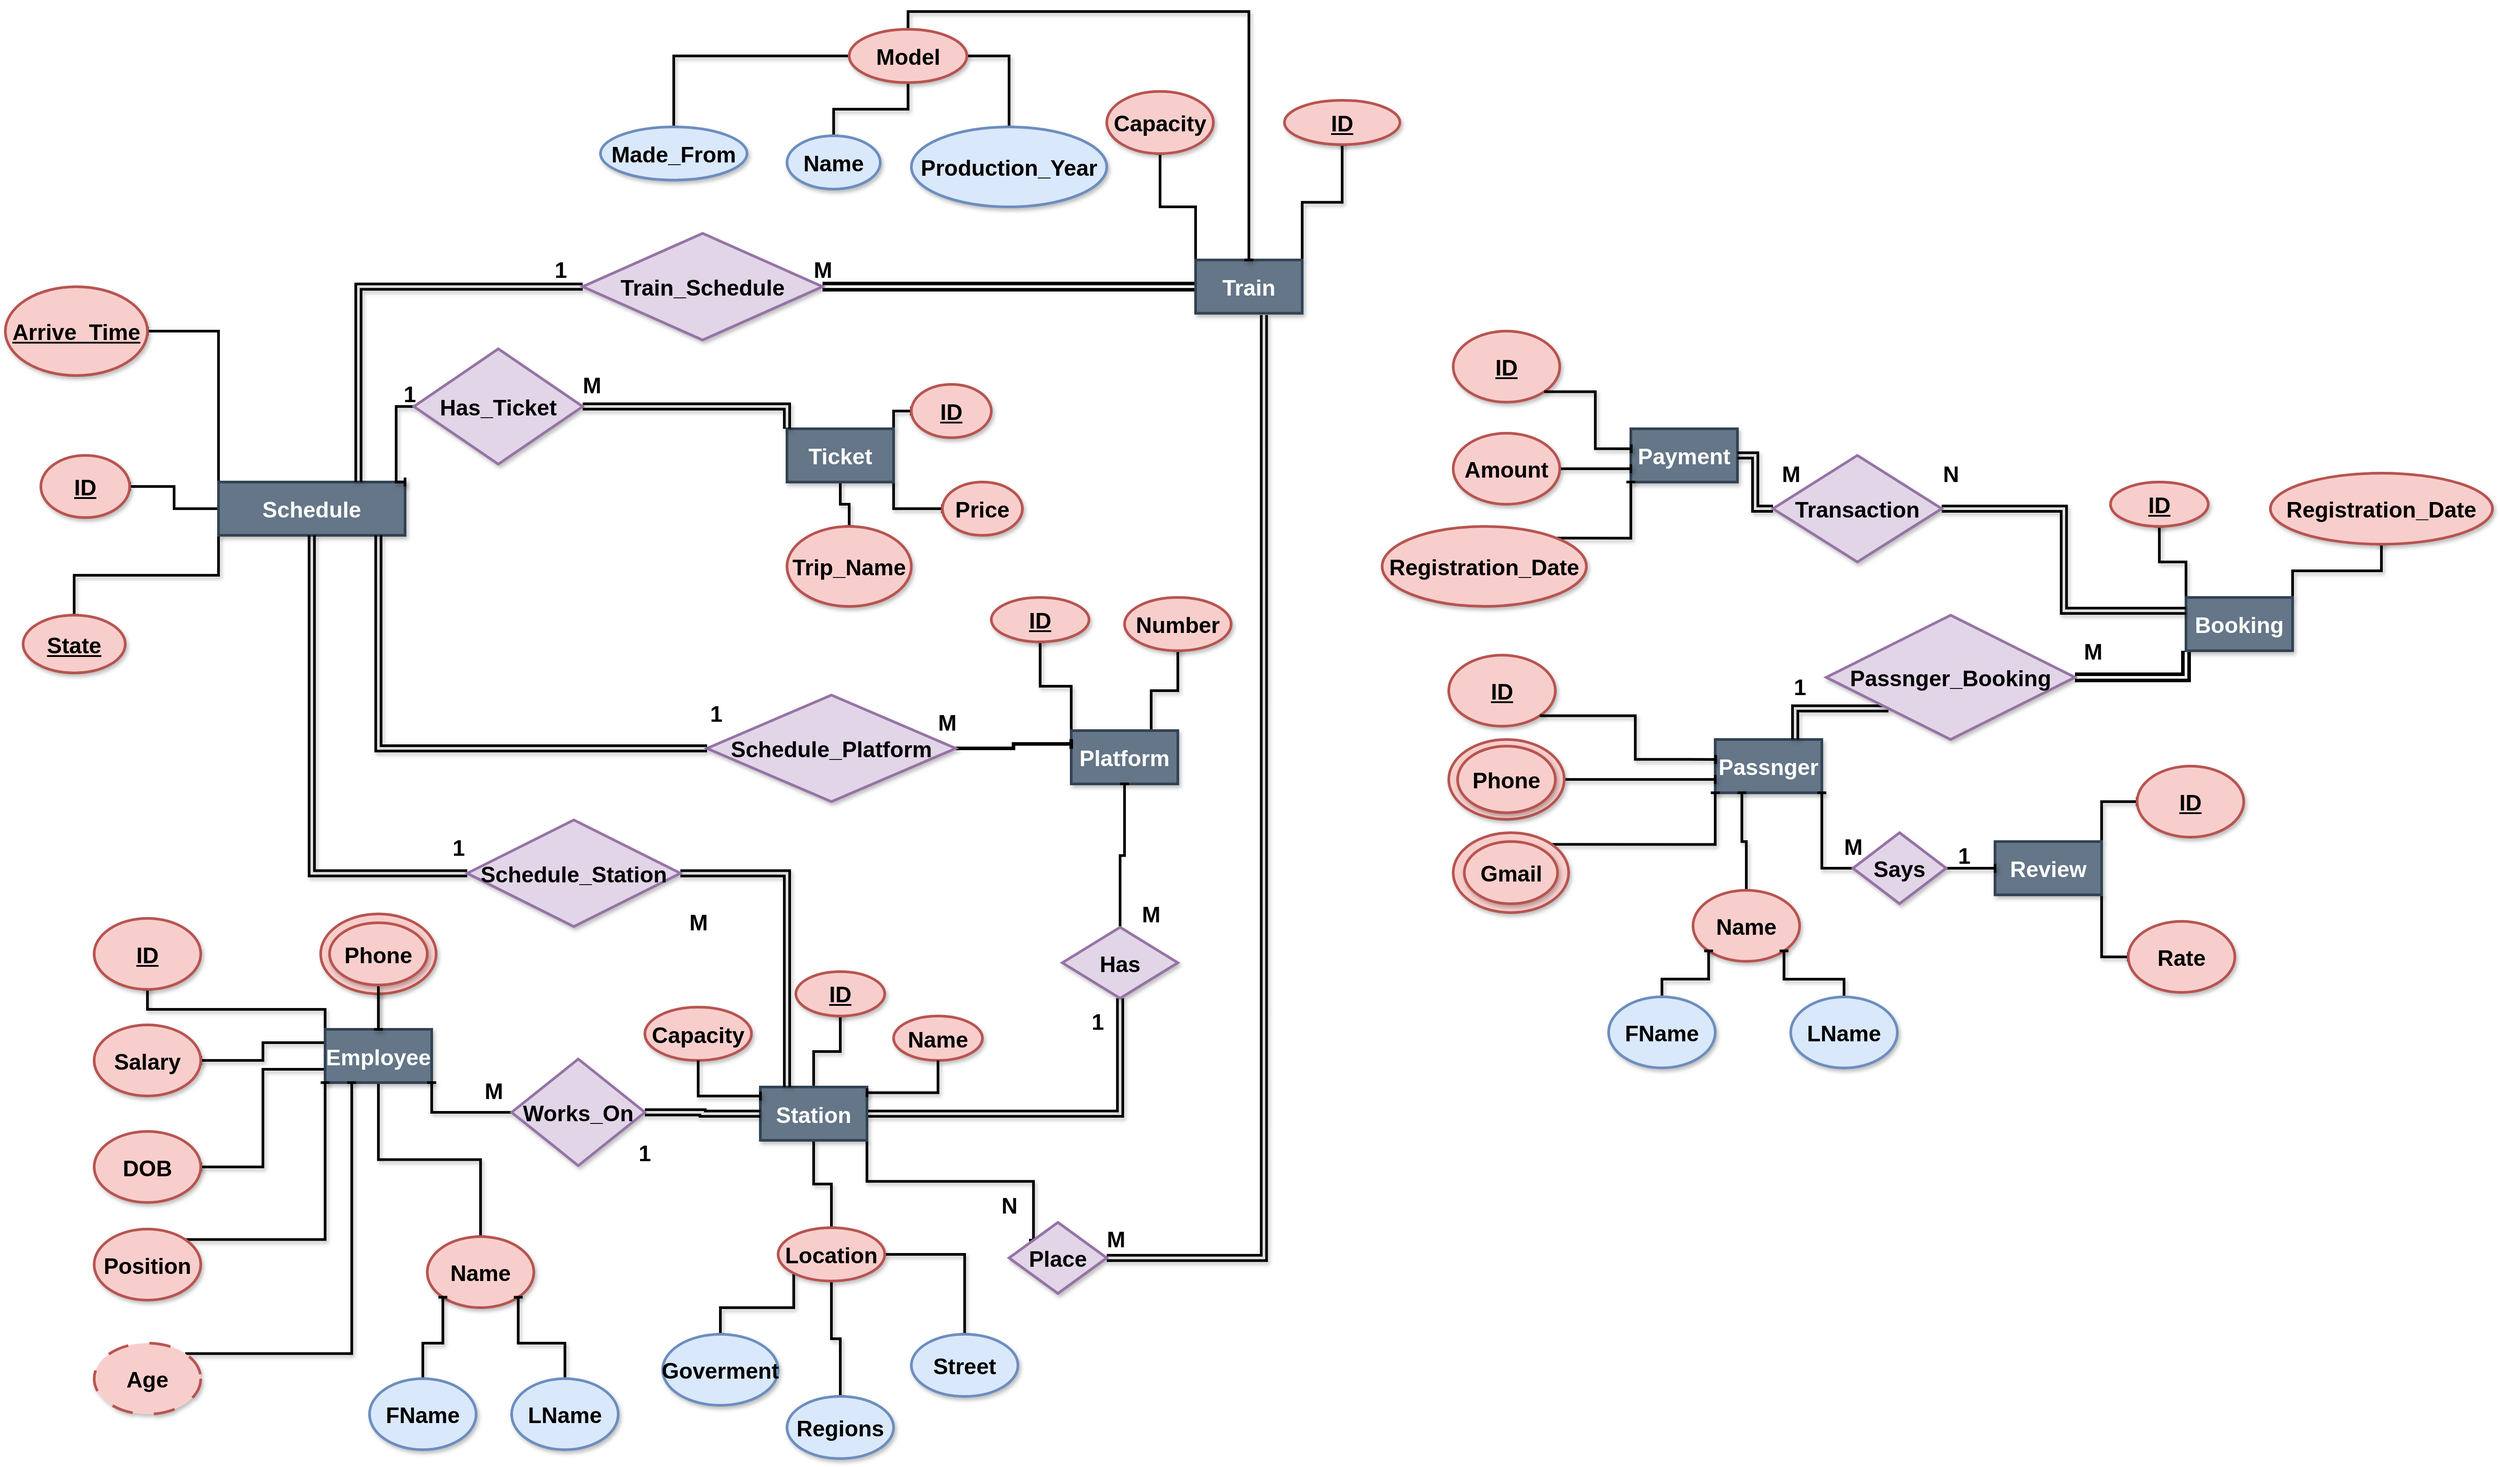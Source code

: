 <mxfile version="22.1.16" type="device">
  <diagram id="R2lEEEUBdFMjLlhIrx00" name="Page-1">
    <mxGraphModel dx="3810" dy="2969" grid="1" gridSize="10" guides="0" tooltips="1" connect="1" arrows="1" fold="1" page="1" pageScale="1" pageWidth="850" pageHeight="1100" background="none" math="0" shadow="0" extFonts="Permanent Marker^https://fonts.googleapis.com/css?family=Permanent+Marker">
      <root>
        <mxCell id="0" />
        <mxCell id="1" parent="0" />
        <mxCell id="3vPyPZb5oFQ2m6JWZ5wa-11" value="" style="edgeStyle=orthogonalEdgeStyle;rounded=0;orthogonalLoop=1;jettySize=auto;html=1;shadow=1;fontStyle=1;fontSize=25;endArrow=baseDash;endFill=0;strokeWidth=3;" parent="1" source="3vPyPZb5oFQ2m6JWZ5wa-1" target="3vPyPZb5oFQ2m6JWZ5wa-10" edge="1">
          <mxGeometry relative="1" as="geometry" />
        </mxCell>
        <mxCell id="3vPyPZb5oFQ2m6JWZ5wa-19" value="" style="edgeStyle=orthogonalEdgeStyle;rounded=0;orthogonalLoop=1;jettySize=auto;html=1;shadow=1;fontStyle=1;fontSize=25;endArrow=baseDash;endFill=0;strokeWidth=3;" parent="1" source="3vPyPZb5oFQ2m6JWZ5wa-1" target="3vPyPZb5oFQ2m6JWZ5wa-18" edge="1">
          <mxGeometry relative="1" as="geometry" />
        </mxCell>
        <mxCell id="1EAo7p61quaP7OBLnCX9-48" style="edgeStyle=orthogonalEdgeStyle;rounded=0;orthogonalLoop=1;jettySize=auto;html=1;exitX=1;exitY=1;exitDx=0;exitDy=0;entryX=0;entryY=0;entryDx=0;entryDy=0;endArrow=baseDash;endFill=0;fontStyle=1;fontSize=25;strokeWidth=3;shadow=1;" parent="1" source="3vPyPZb5oFQ2m6JWZ5wa-1" target="1EAo7p61quaP7OBLnCX9-45" edge="1">
          <mxGeometry relative="1" as="geometry" />
        </mxCell>
        <mxCell id="XgsJs7H9sYoSa-Ch-RPL-47" style="edgeStyle=orthogonalEdgeStyle;rounded=0;orthogonalLoop=1;jettySize=auto;html=1;exitX=1;exitY=0.5;exitDx=0;exitDy=0;entryX=0.5;entryY=1;entryDx=0;entryDy=0;elbow=vertical;shape=link;strokeWidth=3;shadow=1;fontSize=25;fontStyle=1" parent="1" source="3vPyPZb5oFQ2m6JWZ5wa-1" target="1EAo7p61quaP7OBLnCX9-1" edge="1">
          <mxGeometry relative="1" as="geometry" />
        </mxCell>
        <mxCell id="3vPyPZb5oFQ2m6JWZ5wa-1" value="Station" style="rounded=0;whiteSpace=wrap;html=1;shadow=1;fontStyle=1;fontSize=25;fillColor=#647687;fontColor=#ffffff;strokeColor=#314354;strokeWidth=3;" parent="1" vertex="1">
          <mxGeometry x="110" y="291.5" width="120" height="60" as="geometry" />
        </mxCell>
        <mxCell id="3vPyPZb5oFQ2m6JWZ5wa-10" value="&lt;p style=&quot;line-height: 110%; font-size: 25px;&quot;&gt;&lt;span style=&quot;font-size: 25px;&quot;&gt;&lt;u style=&quot;font-size: 25px;&quot;&gt;ID&lt;/u&gt;&lt;/span&gt;&lt;/p&gt;" style="ellipse;whiteSpace=wrap;html=1;rounded=0;shadow=1;fontStyle=1;fontSize=25;fillColor=#f8cecc;strokeColor=#b85450;strokeWidth=3;" parent="1" vertex="1">
          <mxGeometry x="150" y="161.5" width="100" height="50" as="geometry" />
        </mxCell>
        <mxCell id="3vPyPZb5oFQ2m6JWZ5wa-15" value="Name" style="ellipse;whiteSpace=wrap;html=1;shadow=1;fontStyle=1;fontSize=25;fillColor=#f8cecc;strokeColor=#b85450;strokeWidth=3;" parent="1" vertex="1">
          <mxGeometry x="260" y="211.5" width="100" height="50" as="geometry" />
        </mxCell>
        <mxCell id="3vPyPZb5oFQ2m6JWZ5wa-17" value="Capacity" style="ellipse;whiteSpace=wrap;html=1;fillColor=#f8cecc;strokeColor=#b85450;fontStyle=1;fontSize=25;strokeWidth=3;shadow=1;" parent="1" vertex="1">
          <mxGeometry x="-20" y="201.5" width="120" height="60" as="geometry" />
        </mxCell>
        <mxCell id="3vPyPZb5oFQ2m6JWZ5wa-22" style="edgeStyle=orthogonalEdgeStyle;rounded=0;orthogonalLoop=1;jettySize=auto;html=1;exitX=0.5;exitY=1;exitDx=0;exitDy=0;shadow=1;fontStyle=1;fontSize=25;endArrow=baseDash;endFill=0;strokeWidth=3;" parent="1" source="3vPyPZb5oFQ2m6JWZ5wa-18" target="3vPyPZb5oFQ2m6JWZ5wa-23" edge="1">
          <mxGeometry relative="1" as="geometry">
            <mxPoint x="180.0" y="540" as="targetPoint" />
          </mxGeometry>
        </mxCell>
        <mxCell id="3vPyPZb5oFQ2m6JWZ5wa-24" style="edgeStyle=orthogonalEdgeStyle;rounded=0;orthogonalLoop=1;jettySize=auto;html=1;exitX=0;exitY=1;exitDx=0;exitDy=0;shadow=1;fontStyle=1;fontSize=25;endArrow=baseDash;endFill=0;strokeWidth=3;" parent="1" source="3vPyPZb5oFQ2m6JWZ5wa-18" target="3vPyPZb5oFQ2m6JWZ5wa-28" edge="1">
          <mxGeometry relative="1" as="geometry">
            <mxPoint x="70" y="542.5" as="targetPoint" />
          </mxGeometry>
        </mxCell>
        <mxCell id="DPTpgvz85yJJXa_czrge-13" style="edgeStyle=orthogonalEdgeStyle;rounded=0;orthogonalLoop=1;jettySize=auto;html=1;exitX=1;exitY=0.5;exitDx=0;exitDy=0;endArrow=baseDash;endFill=0;fontStyle=1;fontSize=25;strokeWidth=3;shadow=1;" parent="1" source="3vPyPZb5oFQ2m6JWZ5wa-18" target="3vPyPZb5oFQ2m6JWZ5wa-21" edge="1">
          <mxGeometry relative="1" as="geometry" />
        </mxCell>
        <mxCell id="3vPyPZb5oFQ2m6JWZ5wa-18" value="Location" style="ellipse;whiteSpace=wrap;html=1;rounded=0;shadow=1;fontStyle=1;fontSize=25;fillColor=#f8cecc;strokeColor=#b85450;strokeWidth=3;" parent="1" vertex="1">
          <mxGeometry x="130" y="450" width="120" height="60" as="geometry" />
        </mxCell>
        <mxCell id="3vPyPZb5oFQ2m6JWZ5wa-21" value="Street" style="ellipse;whiteSpace=wrap;html=1;shadow=1;fontStyle=1;fontSize=25;fillColor=#dae8fc;strokeColor=#6c8ebf;strokeWidth=3;" parent="1" vertex="1">
          <mxGeometry x="280" y="570" width="120" height="70" as="geometry" />
        </mxCell>
        <mxCell id="3vPyPZb5oFQ2m6JWZ5wa-23" value="Regions" style="ellipse;whiteSpace=wrap;html=1;shadow=1;fontStyle=1;fontSize=25;fillColor=#dae8fc;strokeColor=#6c8ebf;strokeWidth=3;" parent="1" vertex="1">
          <mxGeometry x="140" y="640" width="120" height="70" as="geometry" />
        </mxCell>
        <mxCell id="3vPyPZb5oFQ2m6JWZ5wa-28" value="Goverment" style="ellipse;whiteSpace=wrap;html=1;fontStyle=1;fillColor=#dae8fc;strokeColor=#6c8ebf;fontSize=25;strokeWidth=3;shadow=1;" parent="1" vertex="1">
          <mxGeometry y="570" width="130" height="80" as="geometry" />
        </mxCell>
        <mxCell id="3vPyPZb5oFQ2m6JWZ5wa-30" style="edgeStyle=orthogonalEdgeStyle;rounded=0;orthogonalLoop=1;jettySize=auto;html=1;exitX=0;exitY=0;exitDx=0;exitDy=0;shadow=1;fontStyle=1;fontSize=25;endArrow=baseDash;endFill=0;strokeWidth=3;" parent="1" source="3vPyPZb5oFQ2m6JWZ5wa-29" target="3vPyPZb5oFQ2m6JWZ5wa-31" edge="1">
          <mxGeometry relative="1" as="geometry">
            <mxPoint x="400" y="-240" as="targetPoint" />
          </mxGeometry>
        </mxCell>
        <mxCell id="3vPyPZb5oFQ2m6JWZ5wa-34" style="edgeStyle=orthogonalEdgeStyle;rounded=0;orthogonalLoop=1;jettySize=auto;html=1;exitX=0.75;exitY=0;exitDx=0;exitDy=0;shadow=1;fontStyle=1;fontSize=25;endArrow=baseDash;endFill=0;strokeWidth=3;" parent="1" source="3vPyPZb5oFQ2m6JWZ5wa-29" target="3vPyPZb5oFQ2m6JWZ5wa-35" edge="1">
          <mxGeometry relative="1" as="geometry">
            <mxPoint x="490" y="-240" as="targetPoint" />
          </mxGeometry>
        </mxCell>
        <mxCell id="3vPyPZb5oFQ2m6JWZ5wa-29" value="Platform" style="rounded=0;whiteSpace=wrap;html=1;shadow=1;fontStyle=1;fontSize=25;fillColor=#647687;fontColor=#ffffff;strokeColor=#314354;strokeWidth=3;" parent="1" vertex="1">
          <mxGeometry x="460" y="-110" width="120" height="60" as="geometry" />
        </mxCell>
        <mxCell id="3vPyPZb5oFQ2m6JWZ5wa-31" value="&lt;u style=&quot;font-size: 25px;&quot;&gt;ID&lt;/u&gt;" style="ellipse;whiteSpace=wrap;html=1;shadow=1;fontStyle=1;fontSize=25;fillColor=#f8cecc;strokeColor=#b85450;strokeWidth=3;" parent="1" vertex="1">
          <mxGeometry x="370" y="-260" width="110" height="50" as="geometry" />
        </mxCell>
        <mxCell id="3vPyPZb5oFQ2m6JWZ5wa-35" value="Number" style="ellipse;whiteSpace=wrap;html=1;shadow=1;fontStyle=1;fontSize=25;fillColor=#f8cecc;strokeColor=#b85450;strokeWidth=3;" parent="1" vertex="1">
          <mxGeometry x="520" y="-260" width="120" height="60" as="geometry" />
        </mxCell>
        <mxCell id="XgsJs7H9sYoSa-Ch-RPL-20" style="edgeStyle=orthogonalEdgeStyle;rounded=0;orthogonalLoop=1;jettySize=auto;html=1;exitX=1;exitY=0;exitDx=0;exitDy=0;elbow=vertical;endArrow=baseDash;endFill=0;strokeWidth=3;shadow=1;fontSize=25;fontStyle=1" parent="1" source="3vPyPZb5oFQ2m6JWZ5wa-36" target="3vPyPZb5oFQ2m6JWZ5wa-42" edge="1">
          <mxGeometry relative="1" as="geometry" />
        </mxCell>
        <mxCell id="XgsJs7H9sYoSa-Ch-RPL-66" style="edgeStyle=orthogonalEdgeStyle;rounded=0;orthogonalLoop=1;jettySize=auto;html=1;exitX=0;exitY=0.5;exitDx=0;exitDy=0;entryX=1;entryY=0.5;entryDx=0;entryDy=0;elbow=vertical;shape=link;strokeWidth=4;fontSize=25;fontStyle=1" parent="1" source="3vPyPZb5oFQ2m6JWZ5wa-36" target="1EAo7p61quaP7OBLnCX9-14" edge="1">
          <mxGeometry relative="1" as="geometry" />
        </mxCell>
        <mxCell id="XgsJs7H9sYoSa-Ch-RPL-79" style="edgeStyle=orthogonalEdgeStyle;rounded=0;orthogonalLoop=1;jettySize=auto;html=1;exitX=0;exitY=0;exitDx=0;exitDy=0;entryX=0.5;entryY=1;entryDx=0;entryDy=0;elbow=vertical;strokeWidth=3;endArrow=baseDash;endFill=0;" parent="1" source="3vPyPZb5oFQ2m6JWZ5wa-36" target="3vPyPZb5oFQ2m6JWZ5wa-44" edge="1">
          <mxGeometry relative="1" as="geometry" />
        </mxCell>
        <mxCell id="3vPyPZb5oFQ2m6JWZ5wa-36" value="&lt;font style=&quot;font-size: 25px;&quot;&gt;Train&lt;/font&gt;" style="rounded=0;whiteSpace=wrap;html=1;shadow=1;fontStyle=1;fontSize=25;fillColor=#647687;fontColor=#ffffff;strokeColor=#314354;strokeWidth=3;" parent="1" vertex="1">
          <mxGeometry x="600" y="-640.14" width="120" height="60" as="geometry" />
        </mxCell>
        <mxCell id="3vPyPZb5oFQ2m6JWZ5wa-42" value="&lt;u style=&quot;font-size: 25px;&quot;&gt;&lt;font style=&quot;font-size: 25px;&quot;&gt;ID&lt;/font&gt;&lt;/u&gt;" style="ellipse;whiteSpace=wrap;html=1;shadow=1;fontStyle=1;fontSize=25;fillColor=#f8cecc;strokeColor=#b85450;strokeWidth=3;" parent="1" vertex="1">
          <mxGeometry x="700" y="-820" width="130" height="49.86" as="geometry" />
        </mxCell>
        <mxCell id="3vPyPZb5oFQ2m6JWZ5wa-44" value="&lt;font style=&quot;font-size: 25px;&quot;&gt;Capacity&lt;/font&gt;" style="ellipse;whiteSpace=wrap;html=1;shadow=1;fontStyle=1;fontSize=25;fillColor=#f8cecc;strokeColor=#b85450;strokeWidth=3;" parent="1" vertex="1">
          <mxGeometry x="500" y="-830" width="120" height="70" as="geometry" />
        </mxCell>
        <mxCell id="3vPyPZb5oFQ2m6JWZ5wa-47" style="edgeStyle=orthogonalEdgeStyle;rounded=0;orthogonalLoop=1;jettySize=auto;html=1;exitX=1;exitY=0.5;exitDx=0;exitDy=0;shadow=1;fontStyle=1;fontSize=25;endArrow=baseDash;endFill=0;strokeWidth=3;" parent="1" source="3vPyPZb5oFQ2m6JWZ5wa-46" target="3vPyPZb5oFQ2m6JWZ5wa-48" edge="1">
          <mxGeometry relative="1" as="geometry">
            <mxPoint x="380" y="-750.0" as="targetPoint" />
          </mxGeometry>
        </mxCell>
        <mxCell id="3vPyPZb5oFQ2m6JWZ5wa-49" style="edgeStyle=orthogonalEdgeStyle;rounded=0;orthogonalLoop=1;jettySize=auto;html=1;exitX=0.5;exitY=1;exitDx=0;exitDy=0;shadow=1;fontStyle=1;fontSize=25;endArrow=baseDash;endFill=0;strokeWidth=3;" parent="1" source="3vPyPZb5oFQ2m6JWZ5wa-46" target="3vPyPZb5oFQ2m6JWZ5wa-50" edge="1">
          <mxGeometry relative="1" as="geometry">
            <mxPoint x="270" y="-750.0" as="targetPoint" />
          </mxGeometry>
        </mxCell>
        <mxCell id="3vPyPZb5oFQ2m6JWZ5wa-51" style="edgeStyle=orthogonalEdgeStyle;rounded=0;orthogonalLoop=1;jettySize=auto;html=1;exitX=0;exitY=0.5;exitDx=0;exitDy=0;shadow=1;fontStyle=1;fontSize=25;endArrow=baseDash;endFill=0;strokeWidth=3;" parent="1" source="3vPyPZb5oFQ2m6JWZ5wa-46" target="3vPyPZb5oFQ2m6JWZ5wa-52" edge="1">
          <mxGeometry relative="1" as="geometry">
            <mxPoint x="180" y="-780.0" as="targetPoint" />
          </mxGeometry>
        </mxCell>
        <mxCell id="XgsJs7H9sYoSa-Ch-RPL-38" style="edgeStyle=orthogonalEdgeStyle;rounded=0;orthogonalLoop=1;jettySize=auto;html=1;exitX=0.5;exitY=0;exitDx=0;exitDy=0;entryX=0.5;entryY=0;entryDx=0;entryDy=0;elbow=vertical;endArrow=baseDash;endFill=0;strokeWidth=3;shadow=1;fontSize=25;fontStyle=1" parent="1" source="3vPyPZb5oFQ2m6JWZ5wa-46" target="3vPyPZb5oFQ2m6JWZ5wa-36" edge="1">
          <mxGeometry relative="1" as="geometry" />
        </mxCell>
        <mxCell id="3vPyPZb5oFQ2m6JWZ5wa-46" value="&lt;font style=&quot;font-size: 25px;&quot;&gt;Model&lt;/font&gt;" style="ellipse;whiteSpace=wrap;html=1;shadow=1;fontStyle=1;fontSize=25;fillColor=#f8cecc;strokeColor=#b85450;strokeWidth=3;" parent="1" vertex="1">
          <mxGeometry x="210" y="-900" width="132.5" height="60" as="geometry" />
        </mxCell>
        <mxCell id="3vPyPZb5oFQ2m6JWZ5wa-48" value="&lt;font style=&quot;font-size: 25px;&quot;&gt;Production_Year&lt;/font&gt;" style="ellipse;whiteSpace=wrap;html=1;shadow=1;fontStyle=1;fontSize=25;fillColor=#dae8fc;strokeColor=#6c8ebf;strokeWidth=3;" parent="1" vertex="1">
          <mxGeometry x="280" y="-790" width="220" height="90" as="geometry" />
        </mxCell>
        <mxCell id="3vPyPZb5oFQ2m6JWZ5wa-50" value="&lt;font style=&quot;font-size: 25px;&quot;&gt;Name&lt;/font&gt;" style="ellipse;whiteSpace=wrap;html=1;shadow=1;fontStyle=1;fontSize=25;fillColor=#dae8fc;strokeColor=#6c8ebf;strokeWidth=3;" parent="1" vertex="1">
          <mxGeometry x="140" y="-780" width="105" height="60" as="geometry" />
        </mxCell>
        <mxCell id="3vPyPZb5oFQ2m6JWZ5wa-52" value="&lt;div style=&quot;font-size: 25px;&quot;&gt;&lt;span style=&quot;background-color: initial; font-size: 25px;&quot;&gt;&lt;font style=&quot;font-size: 25px;&quot;&gt;Made_From&lt;/font&gt;&lt;/span&gt;&lt;/div&gt;" style="ellipse;whiteSpace=wrap;html=1;shadow=1;fontStyle=1;fontSize=25;fillColor=#dae8fc;strokeColor=#6c8ebf;align=center;strokeWidth=3;" parent="1" vertex="1">
          <mxGeometry x="-70" y="-790" width="165" height="59.86" as="geometry" />
        </mxCell>
        <mxCell id="3vPyPZb5oFQ2m6JWZ5wa-54" style="edgeStyle=orthogonalEdgeStyle;rounded=0;orthogonalLoop=1;jettySize=auto;html=1;exitX=1;exitY=0;exitDx=0;exitDy=0;shadow=1;fontStyle=1;fontSize=25;endArrow=baseDash;endFill=0;strokeWidth=3;" parent="1" source="3vPyPZb5oFQ2m6JWZ5wa-53" target="3vPyPZb5oFQ2m6JWZ5wa-55" edge="1">
          <mxGeometry relative="1" as="geometry">
            <mxPoint x="1665" y="-320" as="targetPoint" />
          </mxGeometry>
        </mxCell>
        <mxCell id="3vPyPZb5oFQ2m6JWZ5wa-60" style="edgeStyle=orthogonalEdgeStyle;rounded=0;orthogonalLoop=1;jettySize=auto;html=1;exitX=0;exitY=0;exitDx=0;exitDy=0;shadow=1;fontStyle=1;fontSize=25;endArrow=baseDash;endFill=0;strokeWidth=3;" parent="1" source="3vPyPZb5oFQ2m6JWZ5wa-53" target="3vPyPZb5oFQ2m6JWZ5wa-61" edge="1">
          <mxGeometry relative="1" as="geometry">
            <mxPoint x="1525" y="-320" as="targetPoint" />
          </mxGeometry>
        </mxCell>
        <mxCell id="XgsJs7H9sYoSa-Ch-RPL-80" style="edgeStyle=orthogonalEdgeStyle;rounded=0;orthogonalLoop=1;jettySize=auto;html=1;exitX=0;exitY=1;exitDx=0;exitDy=0;entryX=1;entryY=0.5;entryDx=0;entryDy=0;elbow=vertical;shape=link;strokeWidth=4;" parent="1" source="3vPyPZb5oFQ2m6JWZ5wa-53" target="1EAo7p61quaP7OBLnCX9-56" edge="1">
          <mxGeometry relative="1" as="geometry" />
        </mxCell>
        <mxCell id="3vPyPZb5oFQ2m6JWZ5wa-53" value="Booking" style="rounded=0;whiteSpace=wrap;html=1;shadow=1;fontStyle=1;fontSize=25;fillColor=#647687;fontColor=#ffffff;strokeColor=#314354;strokeWidth=3;" parent="1" vertex="1">
          <mxGeometry x="1715" y="-260" width="120" height="60" as="geometry" />
        </mxCell>
        <mxCell id="3vPyPZb5oFQ2m6JWZ5wa-55" value="Registration_Date" style="ellipse;whiteSpace=wrap;html=1;shadow=1;fontStyle=1;fontSize=25;fillColor=#f8cecc;strokeColor=#b85450;strokeWidth=3;" parent="1" vertex="1">
          <mxGeometry x="1810" y="-400" width="250" height="80" as="geometry" />
        </mxCell>
        <mxCell id="3vPyPZb5oFQ2m6JWZ5wa-61" value="&lt;u style=&quot;font-size: 25px;&quot;&gt;ID&lt;/u&gt;" style="ellipse;whiteSpace=wrap;html=1;shadow=1;fontStyle=1;fontSize=25;fillColor=#f8cecc;strokeColor=#b85450;strokeWidth=3;" parent="1" vertex="1">
          <mxGeometry x="1630" y="-390" width="110" height="50" as="geometry" />
        </mxCell>
        <mxCell id="3vPyPZb5oFQ2m6JWZ5wa-63" style="edgeStyle=orthogonalEdgeStyle;rounded=0;orthogonalLoop=1;jettySize=auto;html=1;exitX=1;exitY=0;exitDx=0;exitDy=0;shadow=1;fontStyle=1;fontSize=25;endArrow=baseDash;endFill=0;strokeWidth=3;" parent="1" source="3vPyPZb5oFQ2m6JWZ5wa-62" target="3vPyPZb5oFQ2m6JWZ5wa-64" edge="1">
          <mxGeometry relative="1" as="geometry">
            <mxPoint x="340" y="-450" as="targetPoint" />
          </mxGeometry>
        </mxCell>
        <mxCell id="3vPyPZb5oFQ2m6JWZ5wa-65" style="edgeStyle=orthogonalEdgeStyle;rounded=0;orthogonalLoop=1;jettySize=auto;html=1;exitX=1;exitY=1;exitDx=0;exitDy=0;shadow=1;fontStyle=1;fontSize=25;endArrow=baseDash;endFill=0;strokeWidth=3;" parent="1" source="3vPyPZb5oFQ2m6JWZ5wa-62" target="3vPyPZb5oFQ2m6JWZ5wa-66" edge="1">
          <mxGeometry relative="1" as="geometry">
            <mxPoint x="320" y="-370" as="targetPoint" />
          </mxGeometry>
        </mxCell>
        <mxCell id="3vPyPZb5oFQ2m6JWZ5wa-67" style="edgeStyle=orthogonalEdgeStyle;rounded=0;orthogonalLoop=1;jettySize=auto;html=1;exitX=0.5;exitY=1;exitDx=0;exitDy=0;shadow=1;fontStyle=1;fontSize=25;endArrow=baseDash;endFill=0;strokeWidth=3;" parent="1" source="3vPyPZb5oFQ2m6JWZ5wa-62" target="3vPyPZb5oFQ2m6JWZ5wa-68" edge="1">
          <mxGeometry relative="1" as="geometry">
            <mxPoint x="200" y="-330" as="targetPoint" />
          </mxGeometry>
        </mxCell>
        <mxCell id="3vPyPZb5oFQ2m6JWZ5wa-62" value="&lt;font style=&quot;font-size: 25px;&quot;&gt;Ticket&lt;/font&gt;" style="rounded=0;whiteSpace=wrap;html=1;shadow=1;fontStyle=1;fontSize=25;fillColor=#647687;fontColor=#ffffff;strokeColor=#314354;strokeWidth=3;" parent="1" vertex="1">
          <mxGeometry x="140" y="-450" width="120" height="60" as="geometry" />
        </mxCell>
        <mxCell id="3vPyPZb5oFQ2m6JWZ5wa-64" value="&lt;u style=&quot;font-size: 25px;&quot;&gt;ID&lt;/u&gt;" style="ellipse;whiteSpace=wrap;html=1;shadow=1;fontStyle=1;fontSize=25;fillColor=#f8cecc;strokeColor=#b85450;strokeWidth=3;" parent="1" vertex="1">
          <mxGeometry x="280" y="-500" width="90" height="60" as="geometry" />
        </mxCell>
        <mxCell id="3vPyPZb5oFQ2m6JWZ5wa-66" value="Price" style="ellipse;whiteSpace=wrap;html=1;shadow=1;fontStyle=1;fontSize=25;fillColor=#f8cecc;strokeColor=#b85450;strokeWidth=3;" parent="1" vertex="1">
          <mxGeometry x="315" y="-390" width="90" height="60" as="geometry" />
        </mxCell>
        <mxCell id="3vPyPZb5oFQ2m6JWZ5wa-68" value="Trip_Name" style="ellipse;whiteSpace=wrap;html=1;shadow=1;fontStyle=1;fontSize=25;fillColor=#f8cecc;strokeColor=#b85450;strokeWidth=3;" parent="1" vertex="1">
          <mxGeometry x="140" y="-340" width="140" height="90.14" as="geometry" />
        </mxCell>
        <mxCell id="XgsJs7H9sYoSa-Ch-RPL-48" style="edgeStyle=orthogonalEdgeStyle;rounded=0;orthogonalLoop=1;jettySize=auto;html=1;exitX=0;exitY=1;exitDx=0;exitDy=0;elbow=vertical;endArrow=baseDash;endFill=0;strokeWidth=3;shadow=1;fontSize=25;fontStyle=1" parent="1" source="3vPyPZb5oFQ2m6JWZ5wa-69" target="3vPyPZb5oFQ2m6JWZ5wa-75" edge="1">
          <mxGeometry relative="1" as="geometry" />
        </mxCell>
        <mxCell id="XgsJs7H9sYoSa-Ch-RPL-92" style="edgeStyle=orthogonalEdgeStyle;rounded=0;orthogonalLoop=1;jettySize=auto;html=1;exitX=0;exitY=0.5;exitDx=0;exitDy=0;entryX=1;entryY=0.5;entryDx=0;entryDy=0;elbow=vertical;strokeWidth=3;endArrow=baseDash;endFill=0;" parent="1" source="3vPyPZb5oFQ2m6JWZ5wa-69" target="3vPyPZb5oFQ2m6JWZ5wa-73" edge="1">
          <mxGeometry relative="1" as="geometry" />
        </mxCell>
        <mxCell id="XgsJs7H9sYoSa-Ch-RPL-93" style="edgeStyle=orthogonalEdgeStyle;rounded=0;orthogonalLoop=1;jettySize=auto;html=1;exitX=0;exitY=0;exitDx=0;exitDy=0;entryX=1;entryY=0.5;entryDx=0;entryDy=0;elbow=vertical;strokeWidth=3;endArrow=baseDash;endFill=0;" parent="1" source="3vPyPZb5oFQ2m6JWZ5wa-69" target="3vPyPZb5oFQ2m6JWZ5wa-81" edge="1">
          <mxGeometry relative="1" as="geometry" />
        </mxCell>
        <mxCell id="3vPyPZb5oFQ2m6JWZ5wa-69" value="Schedule" style="rounded=0;whiteSpace=wrap;html=1;shadow=1;fontStyle=1;fontSize=25;fillColor=#647687;fontColor=#ffffff;strokeColor=#314354;strokeWidth=3;" parent="1" vertex="1">
          <mxGeometry x="-500" y="-390" width="210" height="60" as="geometry" />
        </mxCell>
        <mxCell id="3vPyPZb5oFQ2m6JWZ5wa-73" value="&lt;u style=&quot;font-size: 25px;&quot;&gt;ID&lt;/u&gt;" style="ellipse;whiteSpace=wrap;html=1;shadow=1;fontStyle=1;fontSize=25;fillColor=#f8cecc;strokeColor=#b85450;strokeWidth=3;" parent="1" vertex="1">
          <mxGeometry x="-700" y="-420" width="100" height="70" as="geometry" />
        </mxCell>
        <mxCell id="3vPyPZb5oFQ2m6JWZ5wa-75" value="State" style="ellipse;whiteSpace=wrap;html=1;shadow=1;fontStyle=5;fontSize=25;fillColor=#f8cecc;strokeColor=#b85450;strokeWidth=3;" parent="1" vertex="1">
          <mxGeometry x="-720" y="-240" width="115" height="65" as="geometry" />
        </mxCell>
        <mxCell id="3vPyPZb5oFQ2m6JWZ5wa-81" value="&lt;u style=&quot;font-size: 25px;&quot;&gt;Arrive_Time&lt;/u&gt;" style="ellipse;whiteSpace=wrap;html=1;shadow=1;fontStyle=1;fontSize=25;fillColor=#f8cecc;strokeColor=#b85450;strokeWidth=3;" parent="1" vertex="1">
          <mxGeometry x="-740" y="-610" width="160" height="100" as="geometry" />
        </mxCell>
        <mxCell id="DPTpgvz85yJJXa_czrge-37" value="&lt;font color=&quot;#ffffff&quot; style=&quot;font-size: 25px;&quot;&gt;Passnger&lt;/font&gt;" style="rounded=0;whiteSpace=wrap;html=1;shadow=1;fontStyle=1;fontSize=25;fillColor=#647687;fontColor=#ffffff;strokeColor=#314354;strokeWidth=3;" parent="1" vertex="1">
          <mxGeometry x="1185" y="-100" width="120" height="60" as="geometry" />
        </mxCell>
        <mxCell id="DPTpgvz85yJJXa_czrge-38" style="edgeStyle=orthogonalEdgeStyle;rounded=0;orthogonalLoop=1;jettySize=auto;html=1;exitX=0.5;exitY=0;exitDx=0;exitDy=0;entryX=0.25;entryY=1;entryDx=0;entryDy=0;endArrow=baseDash;endFill=0;fontStyle=1;fontSize=25;strokeWidth=3;shadow=1;" parent="1" source="DPTpgvz85yJJXa_czrge-39" target="DPTpgvz85yJJXa_czrge-37" edge="1">
          <mxGeometry relative="1" as="geometry" />
        </mxCell>
        <mxCell id="DPTpgvz85yJJXa_czrge-39" value="Name" style="ellipse;whiteSpace=wrap;html=1;shadow=1;fontStyle=1;fontSize=25;fillColor=#f8cecc;strokeColor=#b85450;strokeWidth=3;" parent="1" vertex="1">
          <mxGeometry x="1160" y="69.86" width="120" height="80" as="geometry" />
        </mxCell>
        <mxCell id="DPTpgvz85yJJXa_czrge-40" style="edgeStyle=orthogonalEdgeStyle;rounded=0;orthogonalLoop=1;jettySize=auto;html=1;exitX=1;exitY=0.5;exitDx=0;exitDy=0;entryX=0;entryY=0.75;entryDx=0;entryDy=0;shadow=1;endArrow=baseDash;endFill=0;fontStyle=1;fontSize=25;strokeWidth=3;" parent="1" source="DPTpgvz85yJJXa_czrge-41" target="DPTpgvz85yJJXa_czrge-37" edge="1">
          <mxGeometry relative="1" as="geometry" />
        </mxCell>
        <mxCell id="DPTpgvz85yJJXa_czrge-41" value="Phone" style="ellipse;whiteSpace=wrap;html=1;shadow=1;fontStyle=1;fontSize=25;fillColor=#f8cecc;strokeColor=#b85450;strokeWidth=3;" parent="1" vertex="1">
          <mxGeometry x="885" y="-100" width="130" height="90" as="geometry" />
        </mxCell>
        <mxCell id="DPTpgvz85yJJXa_czrge-42" value="&lt;u style=&quot;font-size: 25px;&quot;&gt;&lt;span style=&quot;font-size: 25px;&quot;&gt;ID&lt;/span&gt;&lt;/u&gt;" style="ellipse;whiteSpace=wrap;html=1;shadow=1;fontStyle=1;fontSize=25;fillColor=#f8cecc;strokeColor=#b85450;strokeWidth=3;" parent="1" vertex="1">
          <mxGeometry x="885" y="-195" width="120" height="80" as="geometry" />
        </mxCell>
        <mxCell id="DPTpgvz85yJJXa_czrge-43" style="edgeStyle=orthogonalEdgeStyle;rounded=0;orthogonalLoop=1;jettySize=auto;html=1;exitX=1;exitY=1;exitDx=0;exitDy=0;entryX=0.004;entryY=0.374;entryDx=0;entryDy=0;entryPerimeter=0;shadow=1;endArrow=baseDash;endFill=0;fontStyle=1;fontSize=25;strokeWidth=3;" parent="1" source="DPTpgvz85yJJXa_czrge-42" target="DPTpgvz85yJJXa_czrge-37" edge="1">
          <mxGeometry relative="1" as="geometry" />
        </mxCell>
        <mxCell id="DPTpgvz85yJJXa_czrge-44" style="edgeStyle=orthogonalEdgeStyle;rounded=0;orthogonalLoop=1;jettySize=auto;html=1;exitX=0.5;exitY=0;exitDx=0;exitDy=0;entryX=1;entryY=1;entryDx=0;entryDy=0;endArrow=baseDash;endFill=0;fontStyle=1;fontSize=25;strokeWidth=3;shadow=1;" parent="1" source="DPTpgvz85yJJXa_czrge-45" target="DPTpgvz85yJJXa_czrge-39" edge="1">
          <mxGeometry relative="1" as="geometry" />
        </mxCell>
        <mxCell id="DPTpgvz85yJJXa_czrge-45" value="LName" style="ellipse;whiteSpace=wrap;html=1;fontStyle=1;fontSize=25;fillColor=#dae8fc;strokeColor=#6c8ebf;strokeWidth=3;shadow=1;" parent="1" vertex="1">
          <mxGeometry x="1270" y="190" width="120" height="80" as="geometry" />
        </mxCell>
        <mxCell id="DPTpgvz85yJJXa_czrge-46" value="Phone" style="ellipse;whiteSpace=wrap;html=1;shadow=1;fontStyle=1;fontSize=25;fillColor=#f8cecc;strokeColor=#b85450;strokeWidth=3;" parent="1" vertex="1">
          <mxGeometry x="895" y="-92.5" width="110" height="75" as="geometry" />
        </mxCell>
        <mxCell id="DPTpgvz85yJJXa_czrge-47" style="edgeStyle=orthogonalEdgeStyle;rounded=0;orthogonalLoop=1;jettySize=auto;html=1;exitX=1;exitY=0;exitDx=0;exitDy=0;entryX=0;entryY=1;entryDx=0;entryDy=0;endArrow=baseDash;endFill=0;fontStyle=1;fontSize=25;strokeWidth=3;shadow=1;" parent="1" source="DPTpgvz85yJJXa_czrge-48" target="DPTpgvz85yJJXa_czrge-37" edge="1">
          <mxGeometry relative="1" as="geometry" />
        </mxCell>
        <mxCell id="DPTpgvz85yJJXa_czrge-48" value="Phone" style="ellipse;whiteSpace=wrap;html=1;shadow=1;fontStyle=1;fontSize=25;fillColor=#f8cecc;strokeColor=#b85450;strokeWidth=3;" parent="1" vertex="1">
          <mxGeometry x="890" y="5" width="130" height="90" as="geometry" />
        </mxCell>
        <mxCell id="DPTpgvz85yJJXa_czrge-49" value="Gmail" style="ellipse;whiteSpace=wrap;html=1;shadow=1;fontStyle=1;fontSize=25;fillColor=#f8cecc;strokeColor=#b85450;strokeWidth=3;" parent="1" vertex="1">
          <mxGeometry x="902.5" y="15" width="105" height="70" as="geometry" />
        </mxCell>
        <mxCell id="DPTpgvz85yJJXa_czrge-50" style="edgeStyle=orthogonalEdgeStyle;rounded=0;orthogonalLoop=1;jettySize=auto;html=1;exitX=0.5;exitY=0;exitDx=0;exitDy=0;entryX=0;entryY=1;entryDx=0;entryDy=0;endArrow=baseDash;endFill=0;fontStyle=1;fontSize=25;strokeWidth=3;shadow=1;" parent="1" source="DPTpgvz85yJJXa_czrge-51" target="DPTpgvz85yJJXa_czrge-39" edge="1">
          <mxGeometry relative="1" as="geometry" />
        </mxCell>
        <mxCell id="DPTpgvz85yJJXa_czrge-51" value="FName" style="ellipse;whiteSpace=wrap;html=1;fontStyle=1;fontSize=25;fillColor=#dae8fc;strokeColor=#6c8ebf;strokeWidth=3;shadow=1;" parent="1" vertex="1">
          <mxGeometry x="1065" y="189.86" width="120" height="80" as="geometry" />
        </mxCell>
        <mxCell id="1EAo7p61quaP7OBLnCX9-66" style="edgeStyle=orthogonalEdgeStyle;rounded=0;orthogonalLoop=1;jettySize=auto;html=1;exitX=1;exitY=0;exitDx=0;exitDy=0;entryX=0;entryY=0.5;entryDx=0;entryDy=0;endArrow=baseDash;endFill=0;fontStyle=1;fontSize=25;strokeWidth=3;shadow=1;" parent="1" source="DPTpgvz85yJJXa_czrge-52" target="DPTpgvz85yJJXa_czrge-55" edge="1">
          <mxGeometry relative="1" as="geometry" />
        </mxCell>
        <mxCell id="1EAo7p61quaP7OBLnCX9-67" style="edgeStyle=orthogonalEdgeStyle;rounded=0;orthogonalLoop=1;jettySize=auto;html=1;exitX=1;exitY=1;exitDx=0;exitDy=0;entryX=0;entryY=0.5;entryDx=0;entryDy=0;endArrow=baseDash;endFill=0;fontStyle=1;fontSize=25;strokeWidth=3;shadow=1;" parent="1" source="DPTpgvz85yJJXa_czrge-52" target="DPTpgvz85yJJXa_czrge-54" edge="1">
          <mxGeometry relative="1" as="geometry" />
        </mxCell>
        <mxCell id="DPTpgvz85yJJXa_czrge-52" value="Review" style="rounded=0;whiteSpace=wrap;html=1;shadow=1;fontSize=25;fontStyle=1;fillColor=#647687;fontColor=#ffffff;strokeColor=#314354;strokeWidth=3;" parent="1" vertex="1">
          <mxGeometry x="1500" y="15" width="120" height="60" as="geometry" />
        </mxCell>
        <mxCell id="DPTpgvz85yJJXa_czrge-54" value="Rate" style="ellipse;whiteSpace=wrap;html=1;shadow=1;fontSize=25;fontStyle=1;fillColor=#f8cecc;strokeColor=#b85450;strokeWidth=3;" parent="1" vertex="1">
          <mxGeometry x="1650" y="104.86" width="120" height="80" as="geometry" />
        </mxCell>
        <mxCell id="DPTpgvz85yJJXa_czrge-55" value="&lt;u style=&quot;font-size: 25px;&quot;&gt;&lt;span style=&quot;font-size: 25px;&quot;&gt;ID&lt;/span&gt;&lt;/u&gt;" style="ellipse;whiteSpace=wrap;html=1;shadow=1;fontSize=25;fontStyle=1;fillColor=#f8cecc;strokeColor=#b85450;strokeWidth=3;" parent="1" vertex="1">
          <mxGeometry x="1660" y="-70" width="120" height="80" as="geometry" />
        </mxCell>
        <mxCell id="DPTpgvz85yJJXa_czrge-57" value="Payment" style="rounded=0;whiteSpace=wrap;html=1;shadow=1;fontSize=25;fontStyle=1;fillColor=#647687;fontColor=#ffffff;strokeColor=#314354;strokeWidth=3;" parent="1" vertex="1">
          <mxGeometry x="1090" y="-450" width="120" height="60" as="geometry" />
        </mxCell>
        <mxCell id="DPTpgvz85yJJXa_czrge-58" style="edgeStyle=orthogonalEdgeStyle;rounded=0;orthogonalLoop=1;jettySize=auto;html=1;exitX=1;exitY=0;exitDx=0;exitDy=0;entryX=0;entryY=1;entryDx=0;entryDy=0;shadow=1;endArrow=baseDash;endFill=0;fontSize=25;fontStyle=1;strokeWidth=3;" parent="1" source="DPTpgvz85yJJXa_czrge-59" target="DPTpgvz85yJJXa_czrge-57" edge="1">
          <mxGeometry relative="1" as="geometry" />
        </mxCell>
        <mxCell id="DPTpgvz85yJJXa_czrge-59" value="Registration_Date" style="ellipse;whiteSpace=wrap;html=1;shadow=1;fontSize=25;fontStyle=1;fillColor=#f8cecc;strokeColor=#b85450;strokeWidth=3;" parent="1" vertex="1">
          <mxGeometry x="810" y="-340" width="230" height="90" as="geometry" />
        </mxCell>
        <mxCell id="DPTpgvz85yJJXa_czrge-60" style="edgeStyle=orthogonalEdgeStyle;rounded=0;orthogonalLoop=1;jettySize=auto;html=1;exitX=1;exitY=0.5;exitDx=0;exitDy=0;entryX=0;entryY=0.75;entryDx=0;entryDy=0;shadow=1;endArrow=baseDash;endFill=0;fontSize=25;fontStyle=1;strokeWidth=3;" parent="1" source="DPTpgvz85yJJXa_czrge-61" target="DPTpgvz85yJJXa_czrge-57" edge="1">
          <mxGeometry relative="1" as="geometry" />
        </mxCell>
        <mxCell id="DPTpgvz85yJJXa_czrge-61" value="Amount" style="ellipse;whiteSpace=wrap;html=1;shadow=1;fontSize=25;fontStyle=1;fillColor=#f8cecc;strokeColor=#b85450;strokeWidth=3;" parent="1" vertex="1">
          <mxGeometry x="890" y="-445" width="120" height="80" as="geometry" />
        </mxCell>
        <mxCell id="DPTpgvz85yJJXa_czrge-62" value="&lt;u style=&quot;font-size: 25px;&quot;&gt;&lt;span style=&quot;font-size: 25px;&quot;&gt;ID&lt;/span&gt;&lt;/u&gt;" style="ellipse;whiteSpace=wrap;html=1;shadow=1;fontSize=25;fontStyle=1;fillColor=#f8cecc;strokeColor=#b85450;strokeWidth=3;" parent="1" vertex="1">
          <mxGeometry x="890" y="-560" width="120" height="80" as="geometry" />
        </mxCell>
        <mxCell id="DPTpgvz85yJJXa_czrge-63" style="edgeStyle=orthogonalEdgeStyle;rounded=0;orthogonalLoop=1;jettySize=auto;html=1;exitX=1;exitY=1;exitDx=0;exitDy=0;entryX=0.004;entryY=0.374;entryDx=0;entryDy=0;entryPerimeter=0;shadow=1;endArrow=baseDash;endFill=0;fontSize=25;fontStyle=1;strokeWidth=3;" parent="1" source="DPTpgvz85yJJXa_czrge-62" target="DPTpgvz85yJJXa_czrge-57" edge="1">
          <mxGeometry relative="1" as="geometry" />
        </mxCell>
        <mxCell id="DPTpgvz85yJJXa_czrge-64" style="edgeStyle=orthogonalEdgeStyle;rounded=0;orthogonalLoop=1;jettySize=auto;html=1;exitX=0.5;exitY=1;exitDx=0;exitDy=0;endArrow=baseDash;endFill=0;fontSize=25;fontStyle=1;strokeWidth=3;shadow=1;" parent="1" source="DPTpgvz85yJJXa_czrge-66" target="DPTpgvz85yJJXa_czrge-75" edge="1">
          <mxGeometry relative="1" as="geometry" />
        </mxCell>
        <mxCell id="1EAo7p61quaP7OBLnCX9-82" style="edgeStyle=orthogonalEdgeStyle;rounded=0;orthogonalLoop=1;jettySize=auto;html=1;exitX=0.5;exitY=0;exitDx=0;exitDy=0;entryX=0.5;entryY=1;entryDx=0;entryDy=0;endArrow=baseDash;endFill=0;fillColor=#f8cecc;strokeColor=#b85450;fontStyle=1;fontSize=25;strokeWidth=3;shadow=1;" parent="1" source="DPTpgvz85yJJXa_czrge-66" target="DPTpgvz85yJJXa_czrge-73" edge="1">
          <mxGeometry relative="1" as="geometry" />
        </mxCell>
        <mxCell id="XgsJs7H9sYoSa-Ch-RPL-61" style="edgeStyle=orthogonalEdgeStyle;rounded=0;orthogonalLoop=1;jettySize=auto;html=1;exitX=0;exitY=0;exitDx=0;exitDy=0;entryX=0.5;entryY=1;entryDx=0;entryDy=0;elbow=vertical;strokeWidth=3;endArrow=baseDash;endFill=0;shadow=1;fontSize=25;fontStyle=1" parent="1" source="DPTpgvz85yJJXa_czrge-66" target="DPTpgvz85yJJXa_czrge-71" edge="1">
          <mxGeometry relative="1" as="geometry" />
        </mxCell>
        <mxCell id="XgsJs7H9sYoSa-Ch-RPL-62" style="edgeStyle=orthogonalEdgeStyle;rounded=0;orthogonalLoop=1;jettySize=auto;html=1;exitX=0;exitY=0.25;exitDx=0;exitDy=0;entryX=1;entryY=0.5;entryDx=0;entryDy=0;elbow=vertical;strokeWidth=3;endArrow=baseDash;endFill=0;shadow=1;fontSize=25;fontStyle=1" parent="1" source="DPTpgvz85yJJXa_czrge-66" target="DPTpgvz85yJJXa_czrge-70" edge="1">
          <mxGeometry relative="1" as="geometry" />
        </mxCell>
        <mxCell id="XgsJs7H9sYoSa-Ch-RPL-64" style="edgeStyle=orthogonalEdgeStyle;rounded=0;orthogonalLoop=1;jettySize=auto;html=1;exitX=0;exitY=0.75;exitDx=0;exitDy=0;entryX=1;entryY=0.5;entryDx=0;entryDy=0;elbow=vertical;strokeWidth=3;endArrow=baseDash;endFill=0;shadow=1;fontSize=25;fontStyle=1" parent="1" source="DPTpgvz85yJJXa_czrge-66" target="1EAo7p61quaP7OBLnCX9-23" edge="1">
          <mxGeometry relative="1" as="geometry" />
        </mxCell>
        <mxCell id="DPTpgvz85yJJXa_czrge-66" value="Employee" style="rounded=0;whiteSpace=wrap;html=1;shadow=1;fontSize=25;fontStyle=1;fillColor=#647687;fontColor=#ffffff;strokeColor=#314354;strokeWidth=3;" parent="1" vertex="1">
          <mxGeometry x="-380" y="226.5" width="120" height="60" as="geometry" />
        </mxCell>
        <mxCell id="DPTpgvz85yJJXa_czrge-67" style="edgeStyle=orthogonalEdgeStyle;rounded=0;orthogonalLoop=1;jettySize=auto;html=1;exitX=1;exitY=0;exitDx=0;exitDy=0;entryX=0;entryY=1;entryDx=0;entryDy=0;shadow=1;endArrow=baseDash;endFill=0;fontSize=25;fontStyle=1;strokeWidth=3;" parent="1" source="DPTpgvz85yJJXa_czrge-68" target="DPTpgvz85yJJXa_czrge-66" edge="1">
          <mxGeometry relative="1" as="geometry" />
        </mxCell>
        <mxCell id="DPTpgvz85yJJXa_czrge-68" value="Position" style="ellipse;whiteSpace=wrap;html=1;shadow=1;fontSize=25;fontStyle=1;fillColor=#f8cecc;strokeColor=#b85450;strokeWidth=3;" parent="1" vertex="1">
          <mxGeometry x="-640" y="451.5" width="120" height="80" as="geometry" />
        </mxCell>
        <mxCell id="DPTpgvz85yJJXa_czrge-70" value="Salary" style="ellipse;whiteSpace=wrap;html=1;shadow=1;fontSize=25;fontStyle=1;fillColor=#f8cecc;strokeColor=#b85450;strokeWidth=3;" parent="1" vertex="1">
          <mxGeometry x="-640" y="221.5" width="120" height="80" as="geometry" />
        </mxCell>
        <mxCell id="DPTpgvz85yJJXa_czrge-71" value="&lt;u style=&quot;font-size: 25px;&quot;&gt;&lt;span style=&quot;font-size: 25px;&quot;&gt;ID&lt;/span&gt;&lt;/u&gt;" style="ellipse;whiteSpace=wrap;html=1;shadow=1;fontSize=25;fontStyle=1;fillColor=#f8cecc;strokeColor=#b85450;strokeWidth=3;" parent="1" vertex="1">
          <mxGeometry x="-640" y="101.5" width="120" height="80" as="geometry" />
        </mxCell>
        <mxCell id="DPTpgvz85yJJXa_czrge-73" value="Phone" style="ellipse;whiteSpace=wrap;html=1;shadow=1;fillColor=#f8cecc;strokeColor=#b85450;fontStyle=1;fontSize=25;strokeWidth=3;" parent="1" vertex="1">
          <mxGeometry x="-385" y="96.5" width="130" height="90" as="geometry" />
        </mxCell>
        <mxCell id="XgsJs7H9sYoSa-Ch-RPL-60" value="" style="edgeStyle=orthogonalEdgeStyle;rounded=0;orthogonalLoop=1;jettySize=auto;html=1;elbow=vertical;strokeWidth=3;endArrow=baseDash;endFill=0;shadow=1;fontSize=25;fontStyle=1" parent="1" source="DPTpgvz85yJJXa_czrge-74" target="DPTpgvz85yJJXa_czrge-66" edge="1">
          <mxGeometry relative="1" as="geometry" />
        </mxCell>
        <mxCell id="DPTpgvz85yJJXa_czrge-74" value="Phone" style="ellipse;whiteSpace=wrap;html=1;shadow=1;fontSize=25;fontStyle=1;fillColor=#f8cecc;strokeColor=#b85450;strokeWidth=3;" parent="1" vertex="1">
          <mxGeometry x="-375" y="106.5" width="110" height="70" as="geometry" />
        </mxCell>
        <mxCell id="DPTpgvz85yJJXa_czrge-75" value="Name" style="ellipse;whiteSpace=wrap;html=1;shadow=1;fontSize=25;fontStyle=1;fillColor=#f8cecc;strokeColor=#b85450;strokeWidth=3;" parent="1" vertex="1">
          <mxGeometry x="-265" y="460" width="120" height="80" as="geometry" />
        </mxCell>
        <mxCell id="DPTpgvz85yJJXa_czrge-76" style="edgeStyle=orthogonalEdgeStyle;rounded=0;orthogonalLoop=1;jettySize=auto;html=1;exitX=0.5;exitY=0;exitDx=0;exitDy=0;entryX=1;entryY=1;entryDx=0;entryDy=0;endArrow=baseDash;endFill=0;fontSize=25;fontStyle=1;strokeWidth=3;shadow=1;" parent="1" source="DPTpgvz85yJJXa_czrge-77" target="DPTpgvz85yJJXa_czrge-75" edge="1">
          <mxGeometry relative="1" as="geometry" />
        </mxCell>
        <mxCell id="DPTpgvz85yJJXa_czrge-77" value="LName" style="ellipse;whiteSpace=wrap;html=1;fontSize=25;fontStyle=1;fillColor=#dae8fc;strokeColor=#6c8ebf;strokeWidth=3;shadow=1;" parent="1" vertex="1">
          <mxGeometry x="-170" y="620" width="120" height="80" as="geometry" />
        </mxCell>
        <mxCell id="DPTpgvz85yJJXa_czrge-78" style="edgeStyle=orthogonalEdgeStyle;rounded=0;orthogonalLoop=1;jettySize=auto;html=1;exitX=0.5;exitY=0;exitDx=0;exitDy=0;entryX=0;entryY=1;entryDx=0;entryDy=0;endArrow=baseDash;endFill=0;fontSize=25;fontStyle=1;strokeWidth=3;shadow=1;" parent="1" source="DPTpgvz85yJJXa_czrge-79" target="DPTpgvz85yJJXa_czrge-75" edge="1">
          <mxGeometry relative="1" as="geometry" />
        </mxCell>
        <mxCell id="DPTpgvz85yJJXa_czrge-79" value="FName" style="ellipse;whiteSpace=wrap;html=1;fontSize=25;fontStyle=1;fillColor=#dae8fc;strokeColor=#6c8ebf;strokeWidth=3;shadow=1;" parent="1" vertex="1">
          <mxGeometry x="-330" y="620" width="120" height="80" as="geometry" />
        </mxCell>
        <mxCell id="XgsJs7H9sYoSa-Ch-RPL-95" style="edgeStyle=orthogonalEdgeStyle;rounded=0;orthogonalLoop=1;jettySize=auto;html=1;exitX=0.5;exitY=0;exitDx=0;exitDy=0;entryX=0.5;entryY=1;entryDx=0;entryDy=0;elbow=vertical;strokeWidth=3;endArrow=baseDash;endFill=0;" parent="1" source="1EAo7p61quaP7OBLnCX9-1" target="3vPyPZb5oFQ2m6JWZ5wa-29" edge="1">
          <mxGeometry relative="1" as="geometry" />
        </mxCell>
        <mxCell id="1EAo7p61quaP7OBLnCX9-1" value="&lt;font style=&quot;font-size: 25px;&quot;&gt;&lt;span style=&quot;font-size: 25px;&quot;&gt;Has&lt;/span&gt;&lt;/font&gt;" style="rhombus;whiteSpace=wrap;html=1;fillColor=#e1d5e7;strokeColor=#9673a6;fontStyle=1;fontSize=25;strokeWidth=3;shadow=1;" parent="1" vertex="1">
          <mxGeometry x="450" y="111.5" width="130" height="80" as="geometry" />
        </mxCell>
        <mxCell id="1EAo7p61quaP7OBLnCX9-4" value="&lt;font style=&quot;font-size: 25px;&quot;&gt;&lt;span style=&quot;font-size: 25px;&quot;&gt;M&lt;/span&gt;&lt;/font&gt;" style="text;html=1;strokeColor=none;fillColor=none;align=center;verticalAlign=middle;whiteSpace=wrap;rounded=0;fontStyle=1;fontSize=25;strokeWidth=3;shadow=1;" parent="1" vertex="1">
          <mxGeometry x="520" y="80.72" width="60" height="30" as="geometry" />
        </mxCell>
        <mxCell id="1EAo7p61quaP7OBLnCX9-5" value="&lt;font style=&quot;font-size: 25px;&quot;&gt;&lt;span style=&quot;font-size: 25px;&quot;&gt;1&lt;/span&gt;&lt;/font&gt;" style="text;html=1;strokeColor=none;fillColor=none;align=center;verticalAlign=middle;whiteSpace=wrap;rounded=0;fontStyle=1;fontSize=25;strokeWidth=3;shadow=1;" parent="1" vertex="1">
          <mxGeometry x="460" y="201.5" width="60" height="30" as="geometry" />
        </mxCell>
        <mxCell id="1EAo7p61quaP7OBLnCX9-8" style="edgeStyle=orthogonalEdgeStyle;rounded=0;orthogonalLoop=1;jettySize=auto;html=1;entryX=0;entryY=0.5;entryDx=0;entryDy=0;endArrow=baseDash;endFill=0;shape=link;fontStyle=1;fontSize=25;strokeWidth=3;shadow=1;" parent="1" source="1EAo7p61quaP7OBLnCX9-7" target="3vPyPZb5oFQ2m6JWZ5wa-1" edge="1">
          <mxGeometry relative="1" as="geometry" />
        </mxCell>
        <mxCell id="1EAo7p61quaP7OBLnCX9-10" style="edgeStyle=orthogonalEdgeStyle;rounded=0;orthogonalLoop=1;jettySize=auto;html=1;exitX=0;exitY=0.5;exitDx=0;exitDy=0;entryX=1;entryY=1;entryDx=0;entryDy=0;endArrow=baseDash;endFill=0;fontStyle=1;fontSize=25;strokeWidth=3;shadow=1;" parent="1" source="1EAo7p61quaP7OBLnCX9-7" target="DPTpgvz85yJJXa_czrge-66" edge="1">
          <mxGeometry relative="1" as="geometry" />
        </mxCell>
        <mxCell id="1EAo7p61quaP7OBLnCX9-7" value="&lt;span style=&quot;font-size: 25px;&quot;&gt;&lt;font style=&quot;font-size: 25px;&quot;&gt;Works_On&lt;/font&gt;&lt;/span&gt;" style="rhombus;whiteSpace=wrap;html=1;fillColor=#e1d5e7;strokeColor=#9673a6;fontStyle=1;fontSize=25;strokeWidth=3;shadow=1;" parent="1" vertex="1">
          <mxGeometry x="-170" y="260" width="150" height="120" as="geometry" />
        </mxCell>
        <mxCell id="1EAo7p61quaP7OBLnCX9-11" value="&lt;span style=&quot;font-size: 25px;&quot;&gt;M&lt;/span&gt;" style="text;html=1;strokeColor=none;fillColor=none;align=center;verticalAlign=middle;whiteSpace=wrap;rounded=0;fontStyle=1;fontSize=25;strokeWidth=3;shadow=1;" parent="1" vertex="1">
          <mxGeometry x="-220" y="280" width="60" height="30" as="geometry" />
        </mxCell>
        <mxCell id="1EAo7p61quaP7OBLnCX9-12" value="&lt;span style=&quot;font-size: 25px;&quot;&gt;1&lt;/span&gt;" style="text;html=1;strokeColor=none;fillColor=none;align=center;verticalAlign=middle;whiteSpace=wrap;rounded=0;fontStyle=1;fontSize=25;strokeWidth=3;shadow=1;" parent="1" vertex="1">
          <mxGeometry x="-50" y="350" width="60" height="30" as="geometry" />
        </mxCell>
        <mxCell id="1EAo7p61quaP7OBLnCX9-20" style="edgeStyle=orthogonalEdgeStyle;rounded=0;orthogonalLoop=1;jettySize=auto;html=1;exitX=0;exitY=0.5;exitDx=0;exitDy=0;entryX=0.75;entryY=0;entryDx=0;entryDy=0;endArrow=baseDash;endFill=0;shape=link;fontStyle=1;fontSize=25;strokeWidth=3;shadow=1;" parent="1" source="1EAo7p61quaP7OBLnCX9-14" target="3vPyPZb5oFQ2m6JWZ5wa-69" edge="1">
          <mxGeometry relative="1" as="geometry" />
        </mxCell>
        <mxCell id="1EAo7p61quaP7OBLnCX9-14" value="&lt;font style=&quot;font-size: 25px;&quot;&gt;Train_Schedule&lt;/font&gt;" style="rhombus;whiteSpace=wrap;html=1;fillColor=#e1d5e7;strokeColor=#9673a6;fontStyle=1;fontSize=25;strokeWidth=3;shadow=1;" parent="1" vertex="1">
          <mxGeometry x="-90" y="-670.14" width="270" height="120.14" as="geometry" />
        </mxCell>
        <mxCell id="1EAo7p61quaP7OBLnCX9-26" style="edgeStyle=orthogonalEdgeStyle;rounded=0;orthogonalLoop=1;jettySize=auto;html=1;exitX=1;exitY=0;exitDx=0;exitDy=0;entryX=0.25;entryY=1;entryDx=0;entryDy=0;endArrow=baseDash;endFill=0;fontStyle=1;fontSize=25;strokeWidth=3;shadow=1;" parent="1" source="1EAo7p61quaP7OBLnCX9-22" target="DPTpgvz85yJJXa_czrge-66" edge="1">
          <mxGeometry relative="1" as="geometry" />
        </mxCell>
        <mxCell id="1EAo7p61quaP7OBLnCX9-22" value="&lt;span style=&quot;font-size: 25px;&quot;&gt;&lt;font style=&quot;font-size: 25px;&quot;&gt;Age&lt;/font&gt;&lt;/span&gt;" style="ellipse;whiteSpace=wrap;html=1;dashed=1;dashPattern=8 8;fillColor=#f8cecc;strokeColor=#b85450;fontStyle=1;fontSize=25;strokeWidth=3;shadow=1;" parent="1" vertex="1">
          <mxGeometry x="-640" y="580" width="120" height="80" as="geometry" />
        </mxCell>
        <mxCell id="1EAo7p61quaP7OBLnCX9-23" value="&lt;span style=&quot;font-size: 25px;&quot;&gt;&lt;font style=&quot;font-size: 25px;&quot;&gt;DOB&lt;/font&gt;&lt;/span&gt;" style="ellipse;whiteSpace=wrap;html=1;fillColor=#f8cecc;strokeColor=#b85450;fontStyle=1;fontSize=25;strokeWidth=3;shadow=1;" parent="1" vertex="1">
          <mxGeometry x="-640" y="341.5" width="120" height="80" as="geometry" />
        </mxCell>
        <mxCell id="1EAo7p61quaP7OBLnCX9-28" value="&lt;font style=&quot;font-size: 25px;&quot;&gt;M&lt;/font&gt;" style="text;html=1;align=center;verticalAlign=middle;resizable=0;points=[];autosize=1;strokeColor=none;fillColor=none;fontStyle=1;fontSize=25;strokeWidth=3;shadow=1;" parent="1" vertex="1">
          <mxGeometry x="160" y="-650" width="40" height="40" as="geometry" />
        </mxCell>
        <mxCell id="1EAo7p61quaP7OBLnCX9-29" value="&lt;font style=&quot;font-size: 25px;&quot;&gt;1&lt;/font&gt;" style="text;html=1;align=center;verticalAlign=middle;resizable=0;points=[];autosize=1;strokeColor=none;fillColor=none;fontStyle=1;fontSize=25;strokeWidth=3;shadow=1;" parent="1" vertex="1">
          <mxGeometry x="-135" y="-650" width="40" height="40" as="geometry" />
        </mxCell>
        <mxCell id="1EAo7p61quaP7OBLnCX9-45" value="&lt;font style=&quot;font-size: 25px;&quot;&gt;&lt;span style=&quot;font-size: 25px;&quot;&gt;Place&lt;/span&gt;&lt;/font&gt;" style="rhombus;whiteSpace=wrap;html=1;verticalAlign=middle;horizontal=1;fillColor=#e1d5e7;strokeColor=#9673a6;fontStyle=1;fontSize=25;strokeWidth=3;shadow=1;" parent="1" vertex="1">
          <mxGeometry x="390" y="444" width="110" height="80" as="geometry" />
        </mxCell>
        <mxCell id="1EAo7p61quaP7OBLnCX9-49" value="&lt;font style=&quot;font-size: 25px;&quot;&gt;&lt;span style=&quot;font-size: 25px;&quot;&gt;M&lt;/span&gt;&lt;/font&gt;" style="text;html=1;align=center;verticalAlign=middle;resizable=0;points=[];autosize=1;strokeColor=none;fillColor=none;fontStyle=1;fontSize=25;strokeWidth=3;shadow=1;" parent="1" vertex="1">
          <mxGeometry x="490" y="441.5" width="40" height="40" as="geometry" />
        </mxCell>
        <mxCell id="1EAo7p61quaP7OBLnCX9-50" value="&lt;font style=&quot;font-size: 25px;&quot;&gt;&lt;span style=&quot;font-size: 25px;&quot;&gt;N&lt;/span&gt;&lt;/font&gt;" style="text;html=1;align=center;verticalAlign=middle;resizable=0;points=[];autosize=1;strokeColor=none;fillColor=none;fontStyle=1;fontSize=25;strokeWidth=3;shadow=1;" parent="1" vertex="1">
          <mxGeometry x="370" y="404" width="40" height="40" as="geometry" />
        </mxCell>
        <mxCell id="1EAo7p61quaP7OBLnCX9-53" style="edgeStyle=orthogonalEdgeStyle;rounded=0;orthogonalLoop=1;jettySize=auto;html=1;exitX=0;exitY=0.5;exitDx=0;exitDy=0;entryX=1;entryY=0;entryDx=0;entryDy=0;endArrow=baseDash;endFill=0;fontStyle=1;fontSize=25;strokeWidth=3;shadow=1;" parent="1" source="1EAo7p61quaP7OBLnCX9-51" target="3vPyPZb5oFQ2m6JWZ5wa-69" edge="1">
          <mxGeometry relative="1" as="geometry" />
        </mxCell>
        <mxCell id="1EAo7p61quaP7OBLnCX9-54" style="edgeStyle=orthogonalEdgeStyle;rounded=0;orthogonalLoop=1;jettySize=auto;html=1;exitX=1;exitY=0.5;exitDx=0;exitDy=0;entryX=0;entryY=0;entryDx=0;entryDy=0;endArrow=baseDash;endFill=0;shape=link;fontStyle=1;fontSize=25;strokeWidth=3;shadow=1;" parent="1" source="1EAo7p61quaP7OBLnCX9-51" target="3vPyPZb5oFQ2m6JWZ5wa-62" edge="1">
          <mxGeometry relative="1" as="geometry" />
        </mxCell>
        <mxCell id="1EAo7p61quaP7OBLnCX9-51" value="&lt;font style=&quot;font-size: 25px;&quot;&gt;Has_Ticket&lt;/font&gt;" style="rhombus;whiteSpace=wrap;html=1;fillColor=#e1d5e7;strokeColor=#9673a6;fontStyle=1;fontSize=25;strokeWidth=3;shadow=1;" parent="1" vertex="1">
          <mxGeometry x="-280" y="-540" width="190" height="129.86" as="geometry" />
        </mxCell>
        <mxCell id="1EAo7p61quaP7OBLnCX9-58" style="edgeStyle=orthogonalEdgeStyle;rounded=0;orthogonalLoop=1;jettySize=auto;html=1;exitX=0;exitY=1;exitDx=0;exitDy=0;entryX=0.75;entryY=0;entryDx=0;entryDy=0;endArrow=baseDash;endFill=0;shape=link;fontStyle=1;fontSize=25;strokeWidth=3;shadow=1;" parent="1" source="1EAo7p61quaP7OBLnCX9-56" target="DPTpgvz85yJJXa_czrge-37" edge="1">
          <mxGeometry relative="1" as="geometry" />
        </mxCell>
        <mxCell id="1EAo7p61quaP7OBLnCX9-56" value="&lt;span style=&quot;font-size: 25px;&quot;&gt;&lt;font style=&quot;font-size: 25px;&quot;&gt;Passnger_Booking&lt;/font&gt;&lt;/span&gt;" style="rhombus;whiteSpace=wrap;html=1;fillColor=#e1d5e7;strokeColor=#9673a6;fontStyle=1;fontSize=25;strokeWidth=3;shadow=1;" parent="1" vertex="1">
          <mxGeometry x="1310" y="-240" width="280" height="140" as="geometry" />
        </mxCell>
        <mxCell id="1EAo7p61quaP7OBLnCX9-59" value="&lt;span style=&quot;font-size: 25px;&quot;&gt;&lt;font style=&quot;font-size: 25px;&quot;&gt;M&lt;/font&gt;&lt;/span&gt;" style="text;html=1;align=center;verticalAlign=middle;resizable=0;points=[];autosize=1;strokeColor=none;fillColor=none;fontStyle=1;fontSize=25;strokeWidth=3;shadow=1;" parent="1" vertex="1">
          <mxGeometry x="1590" y="-220" width="40" height="40" as="geometry" />
        </mxCell>
        <mxCell id="1EAo7p61quaP7OBLnCX9-60" value="&lt;span style=&quot;font-size: 25px;&quot;&gt;&lt;font style=&quot;font-size: 25px;&quot;&gt;1&lt;/font&gt;&lt;/span&gt;" style="text;html=1;align=center;verticalAlign=middle;resizable=0;points=[];autosize=1;strokeColor=none;fillColor=none;fontStyle=1;fontSize=25;strokeWidth=3;shadow=1;" parent="1" vertex="1">
          <mxGeometry x="1260" y="-180" width="40" height="40" as="geometry" />
        </mxCell>
        <mxCell id="1EAo7p61quaP7OBLnCX9-62" style="edgeStyle=orthogonalEdgeStyle;rounded=0;orthogonalLoop=1;jettySize=auto;html=1;exitX=0;exitY=0.5;exitDx=0;exitDy=0;entryX=1;entryY=0.5;entryDx=0;entryDy=0;endArrow=baseDash;endFill=0;shape=link;fontStyle=1;fontSize=25;strokeWidth=3;shadow=1;" parent="1" source="1EAo7p61quaP7OBLnCX9-61" target="DPTpgvz85yJJXa_czrge-57" edge="1">
          <mxGeometry relative="1" as="geometry" />
        </mxCell>
        <mxCell id="1EAo7p61quaP7OBLnCX9-63" style="edgeStyle=orthogonalEdgeStyle;rounded=0;orthogonalLoop=1;jettySize=auto;html=1;exitX=1;exitY=0.5;exitDx=0;exitDy=0;entryX=0;entryY=0.25;entryDx=0;entryDy=0;endArrow=baseDash;endFill=0;shape=link;fontStyle=1;fontSize=25;strokeWidth=3;shadow=1;" parent="1" source="1EAo7p61quaP7OBLnCX9-61" target="3vPyPZb5oFQ2m6JWZ5wa-53" edge="1">
          <mxGeometry relative="1" as="geometry" />
        </mxCell>
        <mxCell id="1EAo7p61quaP7OBLnCX9-61" value="&lt;span style=&quot;font-size: 25px;&quot;&gt;&lt;font style=&quot;font-size: 25px;&quot;&gt;Transaction&lt;/font&gt;&lt;/span&gt;" style="rhombus;whiteSpace=wrap;html=1;fillColor=#e1d5e7;strokeColor=#9673a6;fontStyle=1;fontSize=25;strokeWidth=3;shadow=1;" parent="1" vertex="1">
          <mxGeometry x="1250" y="-420" width="190" height="120" as="geometry" />
        </mxCell>
        <mxCell id="1EAo7p61quaP7OBLnCX9-64" value="&lt;span style=&quot;font-size: 25px;&quot;&gt;&lt;font style=&quot;font-size: 25px;&quot;&gt;M&lt;/font&gt;&lt;/span&gt;" style="text;html=1;align=center;verticalAlign=middle;resizable=0;points=[];autosize=1;strokeColor=none;fillColor=none;fontStyle=1;fontSize=25;strokeWidth=3;shadow=1;" parent="1" vertex="1">
          <mxGeometry x="1250" y="-420" width="40" height="40" as="geometry" />
        </mxCell>
        <mxCell id="1EAo7p61quaP7OBLnCX9-65" value="&lt;span style=&quot;font-size: 25px;&quot;&gt;&lt;font style=&quot;font-size: 25px;&quot;&gt;N&lt;/font&gt;&lt;/span&gt;" style="text;html=1;align=center;verticalAlign=middle;resizable=0;points=[];autosize=1;strokeColor=none;fillColor=none;fontStyle=1;fontSize=25;strokeWidth=3;shadow=1;" parent="1" vertex="1">
          <mxGeometry x="1430" y="-420" width="40" height="40" as="geometry" />
        </mxCell>
        <mxCell id="1EAo7p61quaP7OBLnCX9-70" style="edgeStyle=orthogonalEdgeStyle;rounded=0;orthogonalLoop=1;jettySize=auto;html=1;exitX=1;exitY=0.5;exitDx=0;exitDy=0;entryX=0;entryY=0.5;entryDx=0;entryDy=0;endArrow=baseDash;endFill=0;fontStyle=1;fontSize=25;strokeWidth=3;shadow=1;" parent="1" source="1EAo7p61quaP7OBLnCX9-69" target="DPTpgvz85yJJXa_czrge-52" edge="1">
          <mxGeometry relative="1" as="geometry" />
        </mxCell>
        <mxCell id="1EAo7p61quaP7OBLnCX9-71" style="edgeStyle=orthogonalEdgeStyle;rounded=0;orthogonalLoop=1;jettySize=auto;html=1;exitX=0;exitY=0.5;exitDx=0;exitDy=0;entryX=1;entryY=1;entryDx=0;entryDy=0;endArrow=baseDash;endFill=0;fontStyle=1;fontSize=25;strokeWidth=3;shadow=1;" parent="1" source="1EAo7p61quaP7OBLnCX9-69" target="DPTpgvz85yJJXa_czrge-37" edge="1">
          <mxGeometry relative="1" as="geometry" />
        </mxCell>
        <mxCell id="1EAo7p61quaP7OBLnCX9-69" value="&lt;span style=&quot;font-size: 25px;&quot;&gt;&lt;font style=&quot;font-size: 25px;&quot;&gt;Says&lt;/font&gt;&lt;/span&gt;" style="rhombus;whiteSpace=wrap;html=1;fillColor=#e1d5e7;strokeColor=#9673a6;fontStyle=1;fontSize=25;strokeWidth=3;shadow=1;" parent="1" vertex="1">
          <mxGeometry x="1340" y="5" width="105" height="80" as="geometry" />
        </mxCell>
        <mxCell id="1EAo7p61quaP7OBLnCX9-72" value="&lt;span style=&quot;font-size: 25px;&quot;&gt;&lt;font style=&quot;font-size: 25px;&quot;&gt;1&lt;/font&gt;&lt;/span&gt;" style="text;html=1;align=center;verticalAlign=middle;resizable=0;points=[];autosize=1;strokeColor=none;fillColor=none;fontStyle=1;fontSize=25;strokeWidth=3;shadow=1;" parent="1" vertex="1">
          <mxGeometry x="1445" y="10" width="40" height="40" as="geometry" />
        </mxCell>
        <mxCell id="1EAo7p61quaP7OBLnCX9-73" value="&lt;span style=&quot;font-size: 25px;&quot;&gt;&lt;span style=&quot;font-size: 25px;&quot;&gt;M&lt;/span&gt;&lt;/span&gt;" style="text;html=1;align=center;verticalAlign=middle;resizable=0;points=[];autosize=1;strokeColor=none;fillColor=none;fontStyle=1;fontSize=25;strokeWidth=3;shadow=1;" parent="1" vertex="1">
          <mxGeometry x="1320" width="40" height="40" as="geometry" />
        </mxCell>
        <mxCell id="1EAo7p61quaP7OBLnCX9-74" value="&lt;font style=&quot;font-size: 25px;&quot;&gt;M&lt;/font&gt;" style="text;html=1;align=center;verticalAlign=middle;resizable=0;points=[];autosize=1;strokeColor=none;fillColor=none;fontStyle=1;fontSize=25;strokeWidth=3;shadow=1;" parent="1" vertex="1">
          <mxGeometry x="-100" y="-520" width="40" height="40" as="geometry" />
        </mxCell>
        <mxCell id="1EAo7p61quaP7OBLnCX9-75" value="&lt;font style=&quot;font-size: 25px;&quot;&gt;1&lt;/font&gt;" style="text;html=1;align=center;verticalAlign=middle;resizable=0;points=[];autosize=1;strokeColor=none;fillColor=none;fontStyle=1;fontSize=25;strokeWidth=3;shadow=1;" parent="1" vertex="1">
          <mxGeometry x="-305" y="-510" width="40" height="40" as="geometry" />
        </mxCell>
        <mxCell id="1EAo7p61quaP7OBLnCX9-80" style="edgeStyle=orthogonalEdgeStyle;rounded=0;orthogonalLoop=1;jettySize=auto;html=1;exitX=0.5;exitY=1;exitDx=0;exitDy=0;entryX=0.001;entryY=0.169;entryDx=0;entryDy=0;entryPerimeter=0;endArrow=baseDash;endFill=0;fontStyle=1;fontSize=25;strokeWidth=3;shadow=1;" parent="1" source="3vPyPZb5oFQ2m6JWZ5wa-17" target="3vPyPZb5oFQ2m6JWZ5wa-1" edge="1">
          <mxGeometry relative="1" as="geometry" />
        </mxCell>
        <mxCell id="1EAo7p61quaP7OBLnCX9-81" style="edgeStyle=orthogonalEdgeStyle;rounded=0;orthogonalLoop=1;jettySize=auto;html=1;exitX=0.5;exitY=1;exitDx=0;exitDy=0;entryX=1.001;entryY=0.107;entryDx=0;entryDy=0;entryPerimeter=0;endArrow=baseDash;endFill=0;fontStyle=1;fontSize=25;strokeWidth=3;shadow=1;" parent="1" source="3vPyPZb5oFQ2m6JWZ5wa-15" target="3vPyPZb5oFQ2m6JWZ5wa-1" edge="1">
          <mxGeometry relative="1" as="geometry" />
        </mxCell>
        <mxCell id="XgsJs7H9sYoSa-Ch-RPL-36" style="edgeStyle=orthogonalEdgeStyle;rounded=0;orthogonalLoop=1;jettySize=auto;html=1;exitX=1;exitY=0.5;exitDx=0;exitDy=0;entryX=0.641;entryY=1.034;entryDx=0;entryDy=0;entryPerimeter=0;elbow=vertical;shape=link;strokeWidth=3;shadow=1;fontSize=25;fontStyle=1" parent="1" source="1EAo7p61quaP7OBLnCX9-45" target="3vPyPZb5oFQ2m6JWZ5wa-36" edge="1">
          <mxGeometry relative="1" as="geometry" />
        </mxCell>
        <mxCell id="XgsJs7H9sYoSa-Ch-RPL-46" style="edgeStyle=orthogonalEdgeStyle;rounded=0;orthogonalLoop=1;jettySize=auto;html=1;exitX=1;exitY=0.5;exitDx=0;exitDy=0;entryX=0.25;entryY=0;entryDx=0;entryDy=0;elbow=vertical;endArrow=baseDash;endFill=0;shape=link;strokeWidth=3;shadow=1;fontSize=25;fontStyle=1" parent="1" source="XgsJs7H9sYoSa-Ch-RPL-43" target="3vPyPZb5oFQ2m6JWZ5wa-1" edge="1">
          <mxGeometry relative="1" as="geometry" />
        </mxCell>
        <mxCell id="XgsJs7H9sYoSa-Ch-RPL-56" style="edgeStyle=orthogonalEdgeStyle;rounded=0;orthogonalLoop=1;jettySize=auto;html=1;exitX=0;exitY=0.5;exitDx=0;exitDy=0;entryX=0.5;entryY=1;entryDx=0;entryDy=0;elbow=vertical;endArrow=baseDash;endFill=0;shape=link;strokeWidth=3;shadow=1;fontSize=25;fontStyle=1" parent="1" source="XgsJs7H9sYoSa-Ch-RPL-43" target="3vPyPZb5oFQ2m6JWZ5wa-69" edge="1">
          <mxGeometry relative="1" as="geometry" />
        </mxCell>
        <mxCell id="XgsJs7H9sYoSa-Ch-RPL-43" value="&lt;span style=&quot;font-size: 25px;&quot;&gt;Schedule_Station&lt;/span&gt;" style="shape=rhombus;perimeter=rhombusPerimeter;whiteSpace=wrap;html=1;align=center;fillColor=#e1d5e7;strokeColor=#9673a6;strokeWidth=3;shadow=1;fontSize=25;fontStyle=1" parent="1" vertex="1">
          <mxGeometry x="-220" y="-9.28" width="240" height="120" as="geometry" />
        </mxCell>
        <mxCell id="XgsJs7H9sYoSa-Ch-RPL-86" style="edgeStyle=orthogonalEdgeStyle;rounded=0;orthogonalLoop=1;jettySize=auto;html=1;exitX=1;exitY=0.5;exitDx=0;exitDy=0;entryX=0;entryY=0.25;entryDx=0;entryDy=0;elbow=vertical;strokeWidth=4;endArrow=baseDash;endFill=0;" parent="1" source="XgsJs7H9sYoSa-Ch-RPL-50" target="3vPyPZb5oFQ2m6JWZ5wa-29" edge="1">
          <mxGeometry relative="1" as="geometry" />
        </mxCell>
        <mxCell id="XgsJs7H9sYoSa-Ch-RPL-50" value="&lt;span style=&quot;font-size: 25px;&quot;&gt;Schedule_Platform&lt;/span&gt;" style="shape=rhombus;perimeter=rhombusPerimeter;whiteSpace=wrap;html=1;align=center;fillColor=#e1d5e7;strokeColor=#9673a6;strokeWidth=3;shadow=1;fontSize=25;fontStyle=1" parent="1" vertex="1">
          <mxGeometry x="50" y="-150" width="280" height="120" as="geometry" />
        </mxCell>
        <mxCell id="XgsJs7H9sYoSa-Ch-RPL-57" style="edgeStyle=orthogonalEdgeStyle;rounded=0;orthogonalLoop=1;jettySize=auto;html=1;exitX=0;exitY=0.5;exitDx=0;exitDy=0;entryX=0.857;entryY=1;entryDx=0;entryDy=0;entryPerimeter=0;elbow=vertical;endArrow=baseDash;endFill=0;shape=link;strokeWidth=3;shadow=1;fontSize=25;fontStyle=1" parent="1" source="XgsJs7H9sYoSa-Ch-RPL-50" target="3vPyPZb5oFQ2m6JWZ5wa-69" edge="1">
          <mxGeometry relative="1" as="geometry" />
        </mxCell>
        <mxCell id="XgsJs7H9sYoSa-Ch-RPL-69" value="&lt;font style=&quot;font-size: 25px;&quot;&gt;&lt;b&gt;M&lt;/b&gt;&lt;/font&gt;" style="text;html=1;align=center;verticalAlign=middle;resizable=0;points=[];autosize=1;strokeColor=none;fillColor=none;" parent="1" vertex="1">
          <mxGeometry x="300" y="-140" width="40" height="40" as="geometry" />
        </mxCell>
        <mxCell id="XgsJs7H9sYoSa-Ch-RPL-70" value="&lt;font style=&quot;font-size: 25px;&quot;&gt;1&lt;/font&gt;" style="text;html=1;align=center;verticalAlign=middle;resizable=0;points=[];autosize=1;strokeColor=none;fillColor=none;fontStyle=1" parent="1" vertex="1">
          <mxGeometry x="40" y="-150" width="40" height="40" as="geometry" />
        </mxCell>
        <mxCell id="XgsJs7H9sYoSa-Ch-RPL-71" value="&lt;font style=&quot;font-size: 25px;&quot;&gt;1&lt;/font&gt;" style="text;html=1;align=center;verticalAlign=middle;resizable=0;points=[];autosize=1;strokeColor=none;fillColor=none;fontStyle=1" parent="1" vertex="1">
          <mxGeometry x="-250" y="0.72" width="40" height="40" as="geometry" />
        </mxCell>
        <mxCell id="XgsJs7H9sYoSa-Ch-RPL-72" value="&lt;font style=&quot;font-size: 25px;&quot;&gt;M&lt;/font&gt;" style="text;html=1;align=center;verticalAlign=middle;resizable=0;points=[];autosize=1;strokeColor=none;fillColor=none;fontStyle=1" parent="1" vertex="1">
          <mxGeometry x="20" y="84.5" width="40" height="40" as="geometry" />
        </mxCell>
      </root>
    </mxGraphModel>
  </diagram>
</mxfile>

